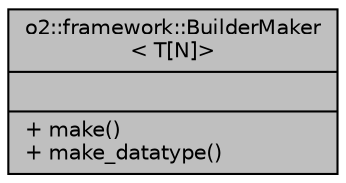 digraph "o2::framework::BuilderMaker&lt; T[N]&gt;"
{
 // INTERACTIVE_SVG=YES
  bgcolor="transparent";
  edge [fontname="Helvetica",fontsize="10",labelfontname="Helvetica",labelfontsize="10"];
  node [fontname="Helvetica",fontsize="10",shape=record];
  Node1 [label="{o2::framework::BuilderMaker\l\< T[N]\>\n||+ make()\l+ make_datatype()\l}",height=0.2,width=0.4,color="black", fillcolor="grey75", style="filled", fontcolor="black"];
}
